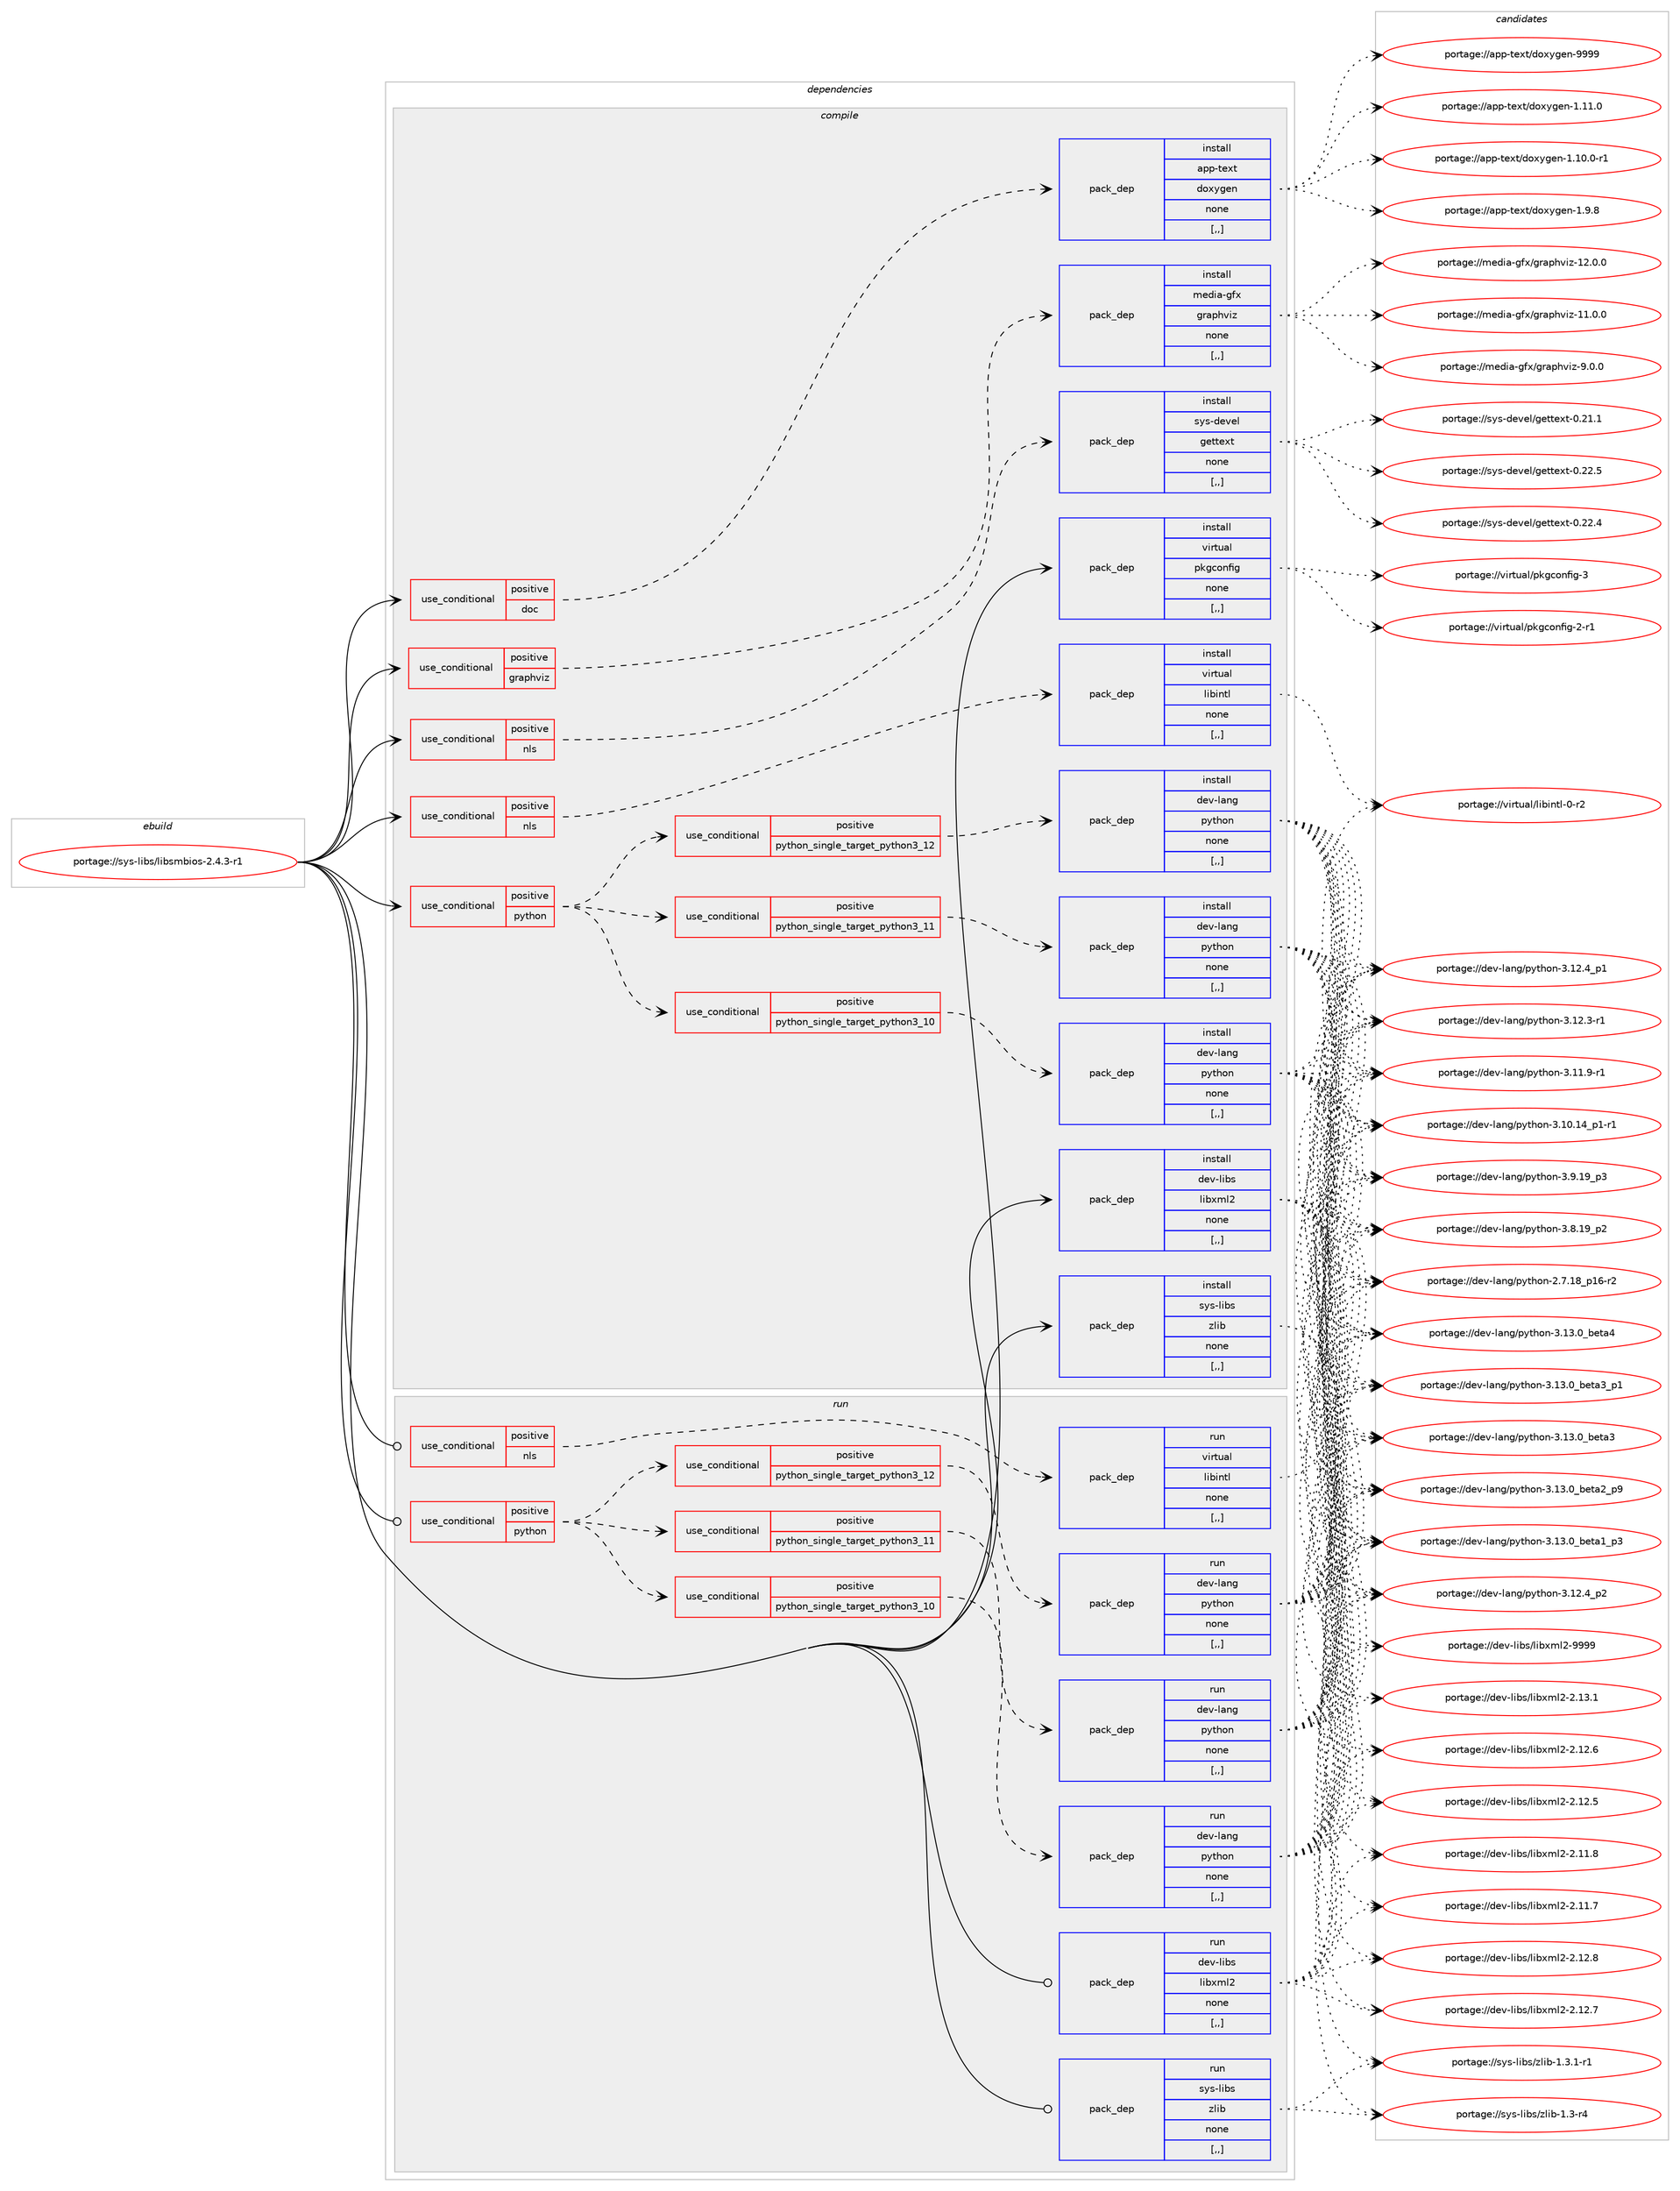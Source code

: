 digraph prolog {

# *************
# Graph options
# *************

newrank=true;
concentrate=true;
compound=true;
graph [rankdir=LR,fontname=Helvetica,fontsize=10,ranksep=1.5];#, ranksep=2.5, nodesep=0.2];
edge  [arrowhead=vee];
node  [fontname=Helvetica,fontsize=10];

# **********
# The ebuild
# **********

subgraph cluster_leftcol {
color=gray;
label=<<i>ebuild</i>>;
id [label="portage://sys-libs/libsmbios-2.4.3-r1", color=red, width=4, href="../sys-libs/libsmbios-2.4.3-r1.svg"];
}

# ****************
# The dependencies
# ****************

subgraph cluster_midcol {
color=gray;
label=<<i>dependencies</i>>;
subgraph cluster_compile {
fillcolor="#eeeeee";
style=filled;
label=<<i>compile</i>>;
subgraph cond117830 {
dependency441714 [label=<<TABLE BORDER="0" CELLBORDER="1" CELLSPACING="0" CELLPADDING="4"><TR><TD ROWSPAN="3" CELLPADDING="10">use_conditional</TD></TR><TR><TD>positive</TD></TR><TR><TD>doc</TD></TR></TABLE>>, shape=none, color=red];
subgraph pack320886 {
dependency441715 [label=<<TABLE BORDER="0" CELLBORDER="1" CELLSPACING="0" CELLPADDING="4" WIDTH="220"><TR><TD ROWSPAN="6" CELLPADDING="30">pack_dep</TD></TR><TR><TD WIDTH="110">install</TD></TR><TR><TD>app-text</TD></TR><TR><TD>doxygen</TD></TR><TR><TD>none</TD></TR><TR><TD>[,,]</TD></TR></TABLE>>, shape=none, color=blue];
}
dependency441714:e -> dependency441715:w [weight=20,style="dashed",arrowhead="vee"];
}
id:e -> dependency441714:w [weight=20,style="solid",arrowhead="vee"];
subgraph cond117831 {
dependency441716 [label=<<TABLE BORDER="0" CELLBORDER="1" CELLSPACING="0" CELLPADDING="4"><TR><TD ROWSPAN="3" CELLPADDING="10">use_conditional</TD></TR><TR><TD>positive</TD></TR><TR><TD>graphviz</TD></TR></TABLE>>, shape=none, color=red];
subgraph pack320887 {
dependency441717 [label=<<TABLE BORDER="0" CELLBORDER="1" CELLSPACING="0" CELLPADDING="4" WIDTH="220"><TR><TD ROWSPAN="6" CELLPADDING="30">pack_dep</TD></TR><TR><TD WIDTH="110">install</TD></TR><TR><TD>media-gfx</TD></TR><TR><TD>graphviz</TD></TR><TR><TD>none</TD></TR><TR><TD>[,,]</TD></TR></TABLE>>, shape=none, color=blue];
}
dependency441716:e -> dependency441717:w [weight=20,style="dashed",arrowhead="vee"];
}
id:e -> dependency441716:w [weight=20,style="solid",arrowhead="vee"];
subgraph cond117832 {
dependency441718 [label=<<TABLE BORDER="0" CELLBORDER="1" CELLSPACING="0" CELLPADDING="4"><TR><TD ROWSPAN="3" CELLPADDING="10">use_conditional</TD></TR><TR><TD>positive</TD></TR><TR><TD>nls</TD></TR></TABLE>>, shape=none, color=red];
subgraph pack320888 {
dependency441719 [label=<<TABLE BORDER="0" CELLBORDER="1" CELLSPACING="0" CELLPADDING="4" WIDTH="220"><TR><TD ROWSPAN="6" CELLPADDING="30">pack_dep</TD></TR><TR><TD WIDTH="110">install</TD></TR><TR><TD>sys-devel</TD></TR><TR><TD>gettext</TD></TR><TR><TD>none</TD></TR><TR><TD>[,,]</TD></TR></TABLE>>, shape=none, color=blue];
}
dependency441718:e -> dependency441719:w [weight=20,style="dashed",arrowhead="vee"];
}
id:e -> dependency441718:w [weight=20,style="solid",arrowhead="vee"];
subgraph cond117833 {
dependency441720 [label=<<TABLE BORDER="0" CELLBORDER="1" CELLSPACING="0" CELLPADDING="4"><TR><TD ROWSPAN="3" CELLPADDING="10">use_conditional</TD></TR><TR><TD>positive</TD></TR><TR><TD>nls</TD></TR></TABLE>>, shape=none, color=red];
subgraph pack320889 {
dependency441721 [label=<<TABLE BORDER="0" CELLBORDER="1" CELLSPACING="0" CELLPADDING="4" WIDTH="220"><TR><TD ROWSPAN="6" CELLPADDING="30">pack_dep</TD></TR><TR><TD WIDTH="110">install</TD></TR><TR><TD>virtual</TD></TR><TR><TD>libintl</TD></TR><TR><TD>none</TD></TR><TR><TD>[,,]</TD></TR></TABLE>>, shape=none, color=blue];
}
dependency441720:e -> dependency441721:w [weight=20,style="dashed",arrowhead="vee"];
}
id:e -> dependency441720:w [weight=20,style="solid",arrowhead="vee"];
subgraph cond117834 {
dependency441722 [label=<<TABLE BORDER="0" CELLBORDER="1" CELLSPACING="0" CELLPADDING="4"><TR><TD ROWSPAN="3" CELLPADDING="10">use_conditional</TD></TR><TR><TD>positive</TD></TR><TR><TD>python</TD></TR></TABLE>>, shape=none, color=red];
subgraph cond117835 {
dependency441723 [label=<<TABLE BORDER="0" CELLBORDER="1" CELLSPACING="0" CELLPADDING="4"><TR><TD ROWSPAN="3" CELLPADDING="10">use_conditional</TD></TR><TR><TD>positive</TD></TR><TR><TD>python_single_target_python3_10</TD></TR></TABLE>>, shape=none, color=red];
subgraph pack320890 {
dependency441724 [label=<<TABLE BORDER="0" CELLBORDER="1" CELLSPACING="0" CELLPADDING="4" WIDTH="220"><TR><TD ROWSPAN="6" CELLPADDING="30">pack_dep</TD></TR><TR><TD WIDTH="110">install</TD></TR><TR><TD>dev-lang</TD></TR><TR><TD>python</TD></TR><TR><TD>none</TD></TR><TR><TD>[,,]</TD></TR></TABLE>>, shape=none, color=blue];
}
dependency441723:e -> dependency441724:w [weight=20,style="dashed",arrowhead="vee"];
}
dependency441722:e -> dependency441723:w [weight=20,style="dashed",arrowhead="vee"];
subgraph cond117836 {
dependency441725 [label=<<TABLE BORDER="0" CELLBORDER="1" CELLSPACING="0" CELLPADDING="4"><TR><TD ROWSPAN="3" CELLPADDING="10">use_conditional</TD></TR><TR><TD>positive</TD></TR><TR><TD>python_single_target_python3_11</TD></TR></TABLE>>, shape=none, color=red];
subgraph pack320891 {
dependency441726 [label=<<TABLE BORDER="0" CELLBORDER="1" CELLSPACING="0" CELLPADDING="4" WIDTH="220"><TR><TD ROWSPAN="6" CELLPADDING="30">pack_dep</TD></TR><TR><TD WIDTH="110">install</TD></TR><TR><TD>dev-lang</TD></TR><TR><TD>python</TD></TR><TR><TD>none</TD></TR><TR><TD>[,,]</TD></TR></TABLE>>, shape=none, color=blue];
}
dependency441725:e -> dependency441726:w [weight=20,style="dashed",arrowhead="vee"];
}
dependency441722:e -> dependency441725:w [weight=20,style="dashed",arrowhead="vee"];
subgraph cond117837 {
dependency441727 [label=<<TABLE BORDER="0" CELLBORDER="1" CELLSPACING="0" CELLPADDING="4"><TR><TD ROWSPAN="3" CELLPADDING="10">use_conditional</TD></TR><TR><TD>positive</TD></TR><TR><TD>python_single_target_python3_12</TD></TR></TABLE>>, shape=none, color=red];
subgraph pack320892 {
dependency441728 [label=<<TABLE BORDER="0" CELLBORDER="1" CELLSPACING="0" CELLPADDING="4" WIDTH="220"><TR><TD ROWSPAN="6" CELLPADDING="30">pack_dep</TD></TR><TR><TD WIDTH="110">install</TD></TR><TR><TD>dev-lang</TD></TR><TR><TD>python</TD></TR><TR><TD>none</TD></TR><TR><TD>[,,]</TD></TR></TABLE>>, shape=none, color=blue];
}
dependency441727:e -> dependency441728:w [weight=20,style="dashed",arrowhead="vee"];
}
dependency441722:e -> dependency441727:w [weight=20,style="dashed",arrowhead="vee"];
}
id:e -> dependency441722:w [weight=20,style="solid",arrowhead="vee"];
subgraph pack320893 {
dependency441729 [label=<<TABLE BORDER="0" CELLBORDER="1" CELLSPACING="0" CELLPADDING="4" WIDTH="220"><TR><TD ROWSPAN="6" CELLPADDING="30">pack_dep</TD></TR><TR><TD WIDTH="110">install</TD></TR><TR><TD>dev-libs</TD></TR><TR><TD>libxml2</TD></TR><TR><TD>none</TD></TR><TR><TD>[,,]</TD></TR></TABLE>>, shape=none, color=blue];
}
id:e -> dependency441729:w [weight=20,style="solid",arrowhead="vee"];
subgraph pack320894 {
dependency441730 [label=<<TABLE BORDER="0" CELLBORDER="1" CELLSPACING="0" CELLPADDING="4" WIDTH="220"><TR><TD ROWSPAN="6" CELLPADDING="30">pack_dep</TD></TR><TR><TD WIDTH="110">install</TD></TR><TR><TD>sys-libs</TD></TR><TR><TD>zlib</TD></TR><TR><TD>none</TD></TR><TR><TD>[,,]</TD></TR></TABLE>>, shape=none, color=blue];
}
id:e -> dependency441730:w [weight=20,style="solid",arrowhead="vee"];
subgraph pack320895 {
dependency441731 [label=<<TABLE BORDER="0" CELLBORDER="1" CELLSPACING="0" CELLPADDING="4" WIDTH="220"><TR><TD ROWSPAN="6" CELLPADDING="30">pack_dep</TD></TR><TR><TD WIDTH="110">install</TD></TR><TR><TD>virtual</TD></TR><TR><TD>pkgconfig</TD></TR><TR><TD>none</TD></TR><TR><TD>[,,]</TD></TR></TABLE>>, shape=none, color=blue];
}
id:e -> dependency441731:w [weight=20,style="solid",arrowhead="vee"];
}
subgraph cluster_compileandrun {
fillcolor="#eeeeee";
style=filled;
label=<<i>compile and run</i>>;
}
subgraph cluster_run {
fillcolor="#eeeeee";
style=filled;
label=<<i>run</i>>;
subgraph cond117838 {
dependency441732 [label=<<TABLE BORDER="0" CELLBORDER="1" CELLSPACING="0" CELLPADDING="4"><TR><TD ROWSPAN="3" CELLPADDING="10">use_conditional</TD></TR><TR><TD>positive</TD></TR><TR><TD>nls</TD></TR></TABLE>>, shape=none, color=red];
subgraph pack320896 {
dependency441733 [label=<<TABLE BORDER="0" CELLBORDER="1" CELLSPACING="0" CELLPADDING="4" WIDTH="220"><TR><TD ROWSPAN="6" CELLPADDING="30">pack_dep</TD></TR><TR><TD WIDTH="110">run</TD></TR><TR><TD>virtual</TD></TR><TR><TD>libintl</TD></TR><TR><TD>none</TD></TR><TR><TD>[,,]</TD></TR></TABLE>>, shape=none, color=blue];
}
dependency441732:e -> dependency441733:w [weight=20,style="dashed",arrowhead="vee"];
}
id:e -> dependency441732:w [weight=20,style="solid",arrowhead="odot"];
subgraph cond117839 {
dependency441734 [label=<<TABLE BORDER="0" CELLBORDER="1" CELLSPACING="0" CELLPADDING="4"><TR><TD ROWSPAN="3" CELLPADDING="10">use_conditional</TD></TR><TR><TD>positive</TD></TR><TR><TD>python</TD></TR></TABLE>>, shape=none, color=red];
subgraph cond117840 {
dependency441735 [label=<<TABLE BORDER="0" CELLBORDER="1" CELLSPACING="0" CELLPADDING="4"><TR><TD ROWSPAN="3" CELLPADDING="10">use_conditional</TD></TR><TR><TD>positive</TD></TR><TR><TD>python_single_target_python3_10</TD></TR></TABLE>>, shape=none, color=red];
subgraph pack320897 {
dependency441736 [label=<<TABLE BORDER="0" CELLBORDER="1" CELLSPACING="0" CELLPADDING="4" WIDTH="220"><TR><TD ROWSPAN="6" CELLPADDING="30">pack_dep</TD></TR><TR><TD WIDTH="110">run</TD></TR><TR><TD>dev-lang</TD></TR><TR><TD>python</TD></TR><TR><TD>none</TD></TR><TR><TD>[,,]</TD></TR></TABLE>>, shape=none, color=blue];
}
dependency441735:e -> dependency441736:w [weight=20,style="dashed",arrowhead="vee"];
}
dependency441734:e -> dependency441735:w [weight=20,style="dashed",arrowhead="vee"];
subgraph cond117841 {
dependency441737 [label=<<TABLE BORDER="0" CELLBORDER="1" CELLSPACING="0" CELLPADDING="4"><TR><TD ROWSPAN="3" CELLPADDING="10">use_conditional</TD></TR><TR><TD>positive</TD></TR><TR><TD>python_single_target_python3_11</TD></TR></TABLE>>, shape=none, color=red];
subgraph pack320898 {
dependency441738 [label=<<TABLE BORDER="0" CELLBORDER="1" CELLSPACING="0" CELLPADDING="4" WIDTH="220"><TR><TD ROWSPAN="6" CELLPADDING="30">pack_dep</TD></TR><TR><TD WIDTH="110">run</TD></TR><TR><TD>dev-lang</TD></TR><TR><TD>python</TD></TR><TR><TD>none</TD></TR><TR><TD>[,,]</TD></TR></TABLE>>, shape=none, color=blue];
}
dependency441737:e -> dependency441738:w [weight=20,style="dashed",arrowhead="vee"];
}
dependency441734:e -> dependency441737:w [weight=20,style="dashed",arrowhead="vee"];
subgraph cond117842 {
dependency441739 [label=<<TABLE BORDER="0" CELLBORDER="1" CELLSPACING="0" CELLPADDING="4"><TR><TD ROWSPAN="3" CELLPADDING="10">use_conditional</TD></TR><TR><TD>positive</TD></TR><TR><TD>python_single_target_python3_12</TD></TR></TABLE>>, shape=none, color=red];
subgraph pack320899 {
dependency441740 [label=<<TABLE BORDER="0" CELLBORDER="1" CELLSPACING="0" CELLPADDING="4" WIDTH="220"><TR><TD ROWSPAN="6" CELLPADDING="30">pack_dep</TD></TR><TR><TD WIDTH="110">run</TD></TR><TR><TD>dev-lang</TD></TR><TR><TD>python</TD></TR><TR><TD>none</TD></TR><TR><TD>[,,]</TD></TR></TABLE>>, shape=none, color=blue];
}
dependency441739:e -> dependency441740:w [weight=20,style="dashed",arrowhead="vee"];
}
dependency441734:e -> dependency441739:w [weight=20,style="dashed",arrowhead="vee"];
}
id:e -> dependency441734:w [weight=20,style="solid",arrowhead="odot"];
subgraph pack320900 {
dependency441741 [label=<<TABLE BORDER="0" CELLBORDER="1" CELLSPACING="0" CELLPADDING="4" WIDTH="220"><TR><TD ROWSPAN="6" CELLPADDING="30">pack_dep</TD></TR><TR><TD WIDTH="110">run</TD></TR><TR><TD>dev-libs</TD></TR><TR><TD>libxml2</TD></TR><TR><TD>none</TD></TR><TR><TD>[,,]</TD></TR></TABLE>>, shape=none, color=blue];
}
id:e -> dependency441741:w [weight=20,style="solid",arrowhead="odot"];
subgraph pack320901 {
dependency441742 [label=<<TABLE BORDER="0" CELLBORDER="1" CELLSPACING="0" CELLPADDING="4" WIDTH="220"><TR><TD ROWSPAN="6" CELLPADDING="30">pack_dep</TD></TR><TR><TD WIDTH="110">run</TD></TR><TR><TD>sys-libs</TD></TR><TR><TD>zlib</TD></TR><TR><TD>none</TD></TR><TR><TD>[,,]</TD></TR></TABLE>>, shape=none, color=blue];
}
id:e -> dependency441742:w [weight=20,style="solid",arrowhead="odot"];
}
}

# **************
# The candidates
# **************

subgraph cluster_choices {
rank=same;
color=gray;
label=<<i>candidates</i>>;

subgraph choice320886 {
color=black;
nodesep=1;
choice9711211245116101120116471001111201211031011104557575757 [label="portage://app-text/doxygen-9999", color=red, width=4,href="../app-text/doxygen-9999.svg"];
choice97112112451161011201164710011112012110310111045494649494648 [label="portage://app-text/doxygen-1.11.0", color=red, width=4,href="../app-text/doxygen-1.11.0.svg"];
choice971121124511610112011647100111120121103101110454946494846484511449 [label="portage://app-text/doxygen-1.10.0-r1", color=red, width=4,href="../app-text/doxygen-1.10.0-r1.svg"];
choice971121124511610112011647100111120121103101110454946574656 [label="portage://app-text/doxygen-1.9.8", color=red, width=4,href="../app-text/doxygen-1.9.8.svg"];
dependency441715:e -> choice9711211245116101120116471001111201211031011104557575757:w [style=dotted,weight="100"];
dependency441715:e -> choice97112112451161011201164710011112012110310111045494649494648:w [style=dotted,weight="100"];
dependency441715:e -> choice971121124511610112011647100111120121103101110454946494846484511449:w [style=dotted,weight="100"];
dependency441715:e -> choice971121124511610112011647100111120121103101110454946574656:w [style=dotted,weight="100"];
}
subgraph choice320887 {
color=black;
nodesep=1;
choice1091011001059745103102120471031149711210411810512245495046484648 [label="portage://media-gfx/graphviz-12.0.0", color=red, width=4,href="../media-gfx/graphviz-12.0.0.svg"];
choice1091011001059745103102120471031149711210411810512245494946484648 [label="portage://media-gfx/graphviz-11.0.0", color=red, width=4,href="../media-gfx/graphviz-11.0.0.svg"];
choice10910110010597451031021204710311497112104118105122455746484648 [label="portage://media-gfx/graphviz-9.0.0", color=red, width=4,href="../media-gfx/graphviz-9.0.0.svg"];
dependency441717:e -> choice1091011001059745103102120471031149711210411810512245495046484648:w [style=dotted,weight="100"];
dependency441717:e -> choice1091011001059745103102120471031149711210411810512245494946484648:w [style=dotted,weight="100"];
dependency441717:e -> choice10910110010597451031021204710311497112104118105122455746484648:w [style=dotted,weight="100"];
}
subgraph choice320888 {
color=black;
nodesep=1;
choice115121115451001011181011084710310111611610112011645484650504653 [label="portage://sys-devel/gettext-0.22.5", color=red, width=4,href="../sys-devel/gettext-0.22.5.svg"];
choice115121115451001011181011084710310111611610112011645484650504652 [label="portage://sys-devel/gettext-0.22.4", color=red, width=4,href="../sys-devel/gettext-0.22.4.svg"];
choice115121115451001011181011084710310111611610112011645484650494649 [label="portage://sys-devel/gettext-0.21.1", color=red, width=4,href="../sys-devel/gettext-0.21.1.svg"];
dependency441719:e -> choice115121115451001011181011084710310111611610112011645484650504653:w [style=dotted,weight="100"];
dependency441719:e -> choice115121115451001011181011084710310111611610112011645484650504652:w [style=dotted,weight="100"];
dependency441719:e -> choice115121115451001011181011084710310111611610112011645484650494649:w [style=dotted,weight="100"];
}
subgraph choice320889 {
color=black;
nodesep=1;
choice11810511411611797108471081059810511011610845484511450 [label="portage://virtual/libintl-0-r2", color=red, width=4,href="../virtual/libintl-0-r2.svg"];
dependency441721:e -> choice11810511411611797108471081059810511011610845484511450:w [style=dotted,weight="100"];
}
subgraph choice320890 {
color=black;
nodesep=1;
choice1001011184510897110103471121211161041111104551464951464895981011169752 [label="portage://dev-lang/python-3.13.0_beta4", color=red, width=4,href="../dev-lang/python-3.13.0_beta4.svg"];
choice10010111845108971101034711212111610411111045514649514648959810111697519511249 [label="portage://dev-lang/python-3.13.0_beta3_p1", color=red, width=4,href="../dev-lang/python-3.13.0_beta3_p1.svg"];
choice1001011184510897110103471121211161041111104551464951464895981011169751 [label="portage://dev-lang/python-3.13.0_beta3", color=red, width=4,href="../dev-lang/python-3.13.0_beta3.svg"];
choice10010111845108971101034711212111610411111045514649514648959810111697509511257 [label="portage://dev-lang/python-3.13.0_beta2_p9", color=red, width=4,href="../dev-lang/python-3.13.0_beta2_p9.svg"];
choice10010111845108971101034711212111610411111045514649514648959810111697499511251 [label="portage://dev-lang/python-3.13.0_beta1_p3", color=red, width=4,href="../dev-lang/python-3.13.0_beta1_p3.svg"];
choice100101118451089711010347112121116104111110455146495046529511250 [label="portage://dev-lang/python-3.12.4_p2", color=red, width=4,href="../dev-lang/python-3.12.4_p2.svg"];
choice100101118451089711010347112121116104111110455146495046529511249 [label="portage://dev-lang/python-3.12.4_p1", color=red, width=4,href="../dev-lang/python-3.12.4_p1.svg"];
choice100101118451089711010347112121116104111110455146495046514511449 [label="portage://dev-lang/python-3.12.3-r1", color=red, width=4,href="../dev-lang/python-3.12.3-r1.svg"];
choice100101118451089711010347112121116104111110455146494946574511449 [label="portage://dev-lang/python-3.11.9-r1", color=red, width=4,href="../dev-lang/python-3.11.9-r1.svg"];
choice100101118451089711010347112121116104111110455146494846495295112494511449 [label="portage://dev-lang/python-3.10.14_p1-r1", color=red, width=4,href="../dev-lang/python-3.10.14_p1-r1.svg"];
choice100101118451089711010347112121116104111110455146574649579511251 [label="portage://dev-lang/python-3.9.19_p3", color=red, width=4,href="../dev-lang/python-3.9.19_p3.svg"];
choice100101118451089711010347112121116104111110455146564649579511250 [label="portage://dev-lang/python-3.8.19_p2", color=red, width=4,href="../dev-lang/python-3.8.19_p2.svg"];
choice100101118451089711010347112121116104111110455046554649569511249544511450 [label="portage://dev-lang/python-2.7.18_p16-r2", color=red, width=4,href="../dev-lang/python-2.7.18_p16-r2.svg"];
dependency441724:e -> choice1001011184510897110103471121211161041111104551464951464895981011169752:w [style=dotted,weight="100"];
dependency441724:e -> choice10010111845108971101034711212111610411111045514649514648959810111697519511249:w [style=dotted,weight="100"];
dependency441724:e -> choice1001011184510897110103471121211161041111104551464951464895981011169751:w [style=dotted,weight="100"];
dependency441724:e -> choice10010111845108971101034711212111610411111045514649514648959810111697509511257:w [style=dotted,weight="100"];
dependency441724:e -> choice10010111845108971101034711212111610411111045514649514648959810111697499511251:w [style=dotted,weight="100"];
dependency441724:e -> choice100101118451089711010347112121116104111110455146495046529511250:w [style=dotted,weight="100"];
dependency441724:e -> choice100101118451089711010347112121116104111110455146495046529511249:w [style=dotted,weight="100"];
dependency441724:e -> choice100101118451089711010347112121116104111110455146495046514511449:w [style=dotted,weight="100"];
dependency441724:e -> choice100101118451089711010347112121116104111110455146494946574511449:w [style=dotted,weight="100"];
dependency441724:e -> choice100101118451089711010347112121116104111110455146494846495295112494511449:w [style=dotted,weight="100"];
dependency441724:e -> choice100101118451089711010347112121116104111110455146574649579511251:w [style=dotted,weight="100"];
dependency441724:e -> choice100101118451089711010347112121116104111110455146564649579511250:w [style=dotted,weight="100"];
dependency441724:e -> choice100101118451089711010347112121116104111110455046554649569511249544511450:w [style=dotted,weight="100"];
}
subgraph choice320891 {
color=black;
nodesep=1;
choice1001011184510897110103471121211161041111104551464951464895981011169752 [label="portage://dev-lang/python-3.13.0_beta4", color=red, width=4,href="../dev-lang/python-3.13.0_beta4.svg"];
choice10010111845108971101034711212111610411111045514649514648959810111697519511249 [label="portage://dev-lang/python-3.13.0_beta3_p1", color=red, width=4,href="../dev-lang/python-3.13.0_beta3_p1.svg"];
choice1001011184510897110103471121211161041111104551464951464895981011169751 [label="portage://dev-lang/python-3.13.0_beta3", color=red, width=4,href="../dev-lang/python-3.13.0_beta3.svg"];
choice10010111845108971101034711212111610411111045514649514648959810111697509511257 [label="portage://dev-lang/python-3.13.0_beta2_p9", color=red, width=4,href="../dev-lang/python-3.13.0_beta2_p9.svg"];
choice10010111845108971101034711212111610411111045514649514648959810111697499511251 [label="portage://dev-lang/python-3.13.0_beta1_p3", color=red, width=4,href="../dev-lang/python-3.13.0_beta1_p3.svg"];
choice100101118451089711010347112121116104111110455146495046529511250 [label="portage://dev-lang/python-3.12.4_p2", color=red, width=4,href="../dev-lang/python-3.12.4_p2.svg"];
choice100101118451089711010347112121116104111110455146495046529511249 [label="portage://dev-lang/python-3.12.4_p1", color=red, width=4,href="../dev-lang/python-3.12.4_p1.svg"];
choice100101118451089711010347112121116104111110455146495046514511449 [label="portage://dev-lang/python-3.12.3-r1", color=red, width=4,href="../dev-lang/python-3.12.3-r1.svg"];
choice100101118451089711010347112121116104111110455146494946574511449 [label="portage://dev-lang/python-3.11.9-r1", color=red, width=4,href="../dev-lang/python-3.11.9-r1.svg"];
choice100101118451089711010347112121116104111110455146494846495295112494511449 [label="portage://dev-lang/python-3.10.14_p1-r1", color=red, width=4,href="../dev-lang/python-3.10.14_p1-r1.svg"];
choice100101118451089711010347112121116104111110455146574649579511251 [label="portage://dev-lang/python-3.9.19_p3", color=red, width=4,href="../dev-lang/python-3.9.19_p3.svg"];
choice100101118451089711010347112121116104111110455146564649579511250 [label="portage://dev-lang/python-3.8.19_p2", color=red, width=4,href="../dev-lang/python-3.8.19_p2.svg"];
choice100101118451089711010347112121116104111110455046554649569511249544511450 [label="portage://dev-lang/python-2.7.18_p16-r2", color=red, width=4,href="../dev-lang/python-2.7.18_p16-r2.svg"];
dependency441726:e -> choice1001011184510897110103471121211161041111104551464951464895981011169752:w [style=dotted,weight="100"];
dependency441726:e -> choice10010111845108971101034711212111610411111045514649514648959810111697519511249:w [style=dotted,weight="100"];
dependency441726:e -> choice1001011184510897110103471121211161041111104551464951464895981011169751:w [style=dotted,weight="100"];
dependency441726:e -> choice10010111845108971101034711212111610411111045514649514648959810111697509511257:w [style=dotted,weight="100"];
dependency441726:e -> choice10010111845108971101034711212111610411111045514649514648959810111697499511251:w [style=dotted,weight="100"];
dependency441726:e -> choice100101118451089711010347112121116104111110455146495046529511250:w [style=dotted,weight="100"];
dependency441726:e -> choice100101118451089711010347112121116104111110455146495046529511249:w [style=dotted,weight="100"];
dependency441726:e -> choice100101118451089711010347112121116104111110455146495046514511449:w [style=dotted,weight="100"];
dependency441726:e -> choice100101118451089711010347112121116104111110455146494946574511449:w [style=dotted,weight="100"];
dependency441726:e -> choice100101118451089711010347112121116104111110455146494846495295112494511449:w [style=dotted,weight="100"];
dependency441726:e -> choice100101118451089711010347112121116104111110455146574649579511251:w [style=dotted,weight="100"];
dependency441726:e -> choice100101118451089711010347112121116104111110455146564649579511250:w [style=dotted,weight="100"];
dependency441726:e -> choice100101118451089711010347112121116104111110455046554649569511249544511450:w [style=dotted,weight="100"];
}
subgraph choice320892 {
color=black;
nodesep=1;
choice1001011184510897110103471121211161041111104551464951464895981011169752 [label="portage://dev-lang/python-3.13.0_beta4", color=red, width=4,href="../dev-lang/python-3.13.0_beta4.svg"];
choice10010111845108971101034711212111610411111045514649514648959810111697519511249 [label="portage://dev-lang/python-3.13.0_beta3_p1", color=red, width=4,href="../dev-lang/python-3.13.0_beta3_p1.svg"];
choice1001011184510897110103471121211161041111104551464951464895981011169751 [label="portage://dev-lang/python-3.13.0_beta3", color=red, width=4,href="../dev-lang/python-3.13.0_beta3.svg"];
choice10010111845108971101034711212111610411111045514649514648959810111697509511257 [label="portage://dev-lang/python-3.13.0_beta2_p9", color=red, width=4,href="../dev-lang/python-3.13.0_beta2_p9.svg"];
choice10010111845108971101034711212111610411111045514649514648959810111697499511251 [label="portage://dev-lang/python-3.13.0_beta1_p3", color=red, width=4,href="../dev-lang/python-3.13.0_beta1_p3.svg"];
choice100101118451089711010347112121116104111110455146495046529511250 [label="portage://dev-lang/python-3.12.4_p2", color=red, width=4,href="../dev-lang/python-3.12.4_p2.svg"];
choice100101118451089711010347112121116104111110455146495046529511249 [label="portage://dev-lang/python-3.12.4_p1", color=red, width=4,href="../dev-lang/python-3.12.4_p1.svg"];
choice100101118451089711010347112121116104111110455146495046514511449 [label="portage://dev-lang/python-3.12.3-r1", color=red, width=4,href="../dev-lang/python-3.12.3-r1.svg"];
choice100101118451089711010347112121116104111110455146494946574511449 [label="portage://dev-lang/python-3.11.9-r1", color=red, width=4,href="../dev-lang/python-3.11.9-r1.svg"];
choice100101118451089711010347112121116104111110455146494846495295112494511449 [label="portage://dev-lang/python-3.10.14_p1-r1", color=red, width=4,href="../dev-lang/python-3.10.14_p1-r1.svg"];
choice100101118451089711010347112121116104111110455146574649579511251 [label="portage://dev-lang/python-3.9.19_p3", color=red, width=4,href="../dev-lang/python-3.9.19_p3.svg"];
choice100101118451089711010347112121116104111110455146564649579511250 [label="portage://dev-lang/python-3.8.19_p2", color=red, width=4,href="../dev-lang/python-3.8.19_p2.svg"];
choice100101118451089711010347112121116104111110455046554649569511249544511450 [label="portage://dev-lang/python-2.7.18_p16-r2", color=red, width=4,href="../dev-lang/python-2.7.18_p16-r2.svg"];
dependency441728:e -> choice1001011184510897110103471121211161041111104551464951464895981011169752:w [style=dotted,weight="100"];
dependency441728:e -> choice10010111845108971101034711212111610411111045514649514648959810111697519511249:w [style=dotted,weight="100"];
dependency441728:e -> choice1001011184510897110103471121211161041111104551464951464895981011169751:w [style=dotted,weight="100"];
dependency441728:e -> choice10010111845108971101034711212111610411111045514649514648959810111697509511257:w [style=dotted,weight="100"];
dependency441728:e -> choice10010111845108971101034711212111610411111045514649514648959810111697499511251:w [style=dotted,weight="100"];
dependency441728:e -> choice100101118451089711010347112121116104111110455146495046529511250:w [style=dotted,weight="100"];
dependency441728:e -> choice100101118451089711010347112121116104111110455146495046529511249:w [style=dotted,weight="100"];
dependency441728:e -> choice100101118451089711010347112121116104111110455146495046514511449:w [style=dotted,weight="100"];
dependency441728:e -> choice100101118451089711010347112121116104111110455146494946574511449:w [style=dotted,weight="100"];
dependency441728:e -> choice100101118451089711010347112121116104111110455146494846495295112494511449:w [style=dotted,weight="100"];
dependency441728:e -> choice100101118451089711010347112121116104111110455146574649579511251:w [style=dotted,weight="100"];
dependency441728:e -> choice100101118451089711010347112121116104111110455146564649579511250:w [style=dotted,weight="100"];
dependency441728:e -> choice100101118451089711010347112121116104111110455046554649569511249544511450:w [style=dotted,weight="100"];
}
subgraph choice320893 {
color=black;
nodesep=1;
choice10010111845108105981154710810598120109108504557575757 [label="portage://dev-libs/libxml2-9999", color=red, width=4,href="../dev-libs/libxml2-9999.svg"];
choice100101118451081059811547108105981201091085045504649514649 [label="portage://dev-libs/libxml2-2.13.1", color=red, width=4,href="../dev-libs/libxml2-2.13.1.svg"];
choice100101118451081059811547108105981201091085045504649504656 [label="portage://dev-libs/libxml2-2.12.8", color=red, width=4,href="../dev-libs/libxml2-2.12.8.svg"];
choice100101118451081059811547108105981201091085045504649504655 [label="portage://dev-libs/libxml2-2.12.7", color=red, width=4,href="../dev-libs/libxml2-2.12.7.svg"];
choice100101118451081059811547108105981201091085045504649504654 [label="portage://dev-libs/libxml2-2.12.6", color=red, width=4,href="../dev-libs/libxml2-2.12.6.svg"];
choice100101118451081059811547108105981201091085045504649504653 [label="portage://dev-libs/libxml2-2.12.5", color=red, width=4,href="../dev-libs/libxml2-2.12.5.svg"];
choice100101118451081059811547108105981201091085045504649494656 [label="portage://dev-libs/libxml2-2.11.8", color=red, width=4,href="../dev-libs/libxml2-2.11.8.svg"];
choice100101118451081059811547108105981201091085045504649494655 [label="portage://dev-libs/libxml2-2.11.7", color=red, width=4,href="../dev-libs/libxml2-2.11.7.svg"];
dependency441729:e -> choice10010111845108105981154710810598120109108504557575757:w [style=dotted,weight="100"];
dependency441729:e -> choice100101118451081059811547108105981201091085045504649514649:w [style=dotted,weight="100"];
dependency441729:e -> choice100101118451081059811547108105981201091085045504649504656:w [style=dotted,weight="100"];
dependency441729:e -> choice100101118451081059811547108105981201091085045504649504655:w [style=dotted,weight="100"];
dependency441729:e -> choice100101118451081059811547108105981201091085045504649504654:w [style=dotted,weight="100"];
dependency441729:e -> choice100101118451081059811547108105981201091085045504649504653:w [style=dotted,weight="100"];
dependency441729:e -> choice100101118451081059811547108105981201091085045504649494656:w [style=dotted,weight="100"];
dependency441729:e -> choice100101118451081059811547108105981201091085045504649494655:w [style=dotted,weight="100"];
}
subgraph choice320894 {
color=black;
nodesep=1;
choice115121115451081059811547122108105984549465146494511449 [label="portage://sys-libs/zlib-1.3.1-r1", color=red, width=4,href="../sys-libs/zlib-1.3.1-r1.svg"];
choice11512111545108105981154712210810598454946514511452 [label="portage://sys-libs/zlib-1.3-r4", color=red, width=4,href="../sys-libs/zlib-1.3-r4.svg"];
dependency441730:e -> choice115121115451081059811547122108105984549465146494511449:w [style=dotted,weight="100"];
dependency441730:e -> choice11512111545108105981154712210810598454946514511452:w [style=dotted,weight="100"];
}
subgraph choice320895 {
color=black;
nodesep=1;
choice1181051141161179710847112107103991111101021051034551 [label="portage://virtual/pkgconfig-3", color=red, width=4,href="../virtual/pkgconfig-3.svg"];
choice11810511411611797108471121071039911111010210510345504511449 [label="portage://virtual/pkgconfig-2-r1", color=red, width=4,href="../virtual/pkgconfig-2-r1.svg"];
dependency441731:e -> choice1181051141161179710847112107103991111101021051034551:w [style=dotted,weight="100"];
dependency441731:e -> choice11810511411611797108471121071039911111010210510345504511449:w [style=dotted,weight="100"];
}
subgraph choice320896 {
color=black;
nodesep=1;
choice11810511411611797108471081059810511011610845484511450 [label="portage://virtual/libintl-0-r2", color=red, width=4,href="../virtual/libintl-0-r2.svg"];
dependency441733:e -> choice11810511411611797108471081059810511011610845484511450:w [style=dotted,weight="100"];
}
subgraph choice320897 {
color=black;
nodesep=1;
choice1001011184510897110103471121211161041111104551464951464895981011169752 [label="portage://dev-lang/python-3.13.0_beta4", color=red, width=4,href="../dev-lang/python-3.13.0_beta4.svg"];
choice10010111845108971101034711212111610411111045514649514648959810111697519511249 [label="portage://dev-lang/python-3.13.0_beta3_p1", color=red, width=4,href="../dev-lang/python-3.13.0_beta3_p1.svg"];
choice1001011184510897110103471121211161041111104551464951464895981011169751 [label="portage://dev-lang/python-3.13.0_beta3", color=red, width=4,href="../dev-lang/python-3.13.0_beta3.svg"];
choice10010111845108971101034711212111610411111045514649514648959810111697509511257 [label="portage://dev-lang/python-3.13.0_beta2_p9", color=red, width=4,href="../dev-lang/python-3.13.0_beta2_p9.svg"];
choice10010111845108971101034711212111610411111045514649514648959810111697499511251 [label="portage://dev-lang/python-3.13.0_beta1_p3", color=red, width=4,href="../dev-lang/python-3.13.0_beta1_p3.svg"];
choice100101118451089711010347112121116104111110455146495046529511250 [label="portage://dev-lang/python-3.12.4_p2", color=red, width=4,href="../dev-lang/python-3.12.4_p2.svg"];
choice100101118451089711010347112121116104111110455146495046529511249 [label="portage://dev-lang/python-3.12.4_p1", color=red, width=4,href="../dev-lang/python-3.12.4_p1.svg"];
choice100101118451089711010347112121116104111110455146495046514511449 [label="portage://dev-lang/python-3.12.3-r1", color=red, width=4,href="../dev-lang/python-3.12.3-r1.svg"];
choice100101118451089711010347112121116104111110455146494946574511449 [label="portage://dev-lang/python-3.11.9-r1", color=red, width=4,href="../dev-lang/python-3.11.9-r1.svg"];
choice100101118451089711010347112121116104111110455146494846495295112494511449 [label="portage://dev-lang/python-3.10.14_p1-r1", color=red, width=4,href="../dev-lang/python-3.10.14_p1-r1.svg"];
choice100101118451089711010347112121116104111110455146574649579511251 [label="portage://dev-lang/python-3.9.19_p3", color=red, width=4,href="../dev-lang/python-3.9.19_p3.svg"];
choice100101118451089711010347112121116104111110455146564649579511250 [label="portage://dev-lang/python-3.8.19_p2", color=red, width=4,href="../dev-lang/python-3.8.19_p2.svg"];
choice100101118451089711010347112121116104111110455046554649569511249544511450 [label="portage://dev-lang/python-2.7.18_p16-r2", color=red, width=4,href="../dev-lang/python-2.7.18_p16-r2.svg"];
dependency441736:e -> choice1001011184510897110103471121211161041111104551464951464895981011169752:w [style=dotted,weight="100"];
dependency441736:e -> choice10010111845108971101034711212111610411111045514649514648959810111697519511249:w [style=dotted,weight="100"];
dependency441736:e -> choice1001011184510897110103471121211161041111104551464951464895981011169751:w [style=dotted,weight="100"];
dependency441736:e -> choice10010111845108971101034711212111610411111045514649514648959810111697509511257:w [style=dotted,weight="100"];
dependency441736:e -> choice10010111845108971101034711212111610411111045514649514648959810111697499511251:w [style=dotted,weight="100"];
dependency441736:e -> choice100101118451089711010347112121116104111110455146495046529511250:w [style=dotted,weight="100"];
dependency441736:e -> choice100101118451089711010347112121116104111110455146495046529511249:w [style=dotted,weight="100"];
dependency441736:e -> choice100101118451089711010347112121116104111110455146495046514511449:w [style=dotted,weight="100"];
dependency441736:e -> choice100101118451089711010347112121116104111110455146494946574511449:w [style=dotted,weight="100"];
dependency441736:e -> choice100101118451089711010347112121116104111110455146494846495295112494511449:w [style=dotted,weight="100"];
dependency441736:e -> choice100101118451089711010347112121116104111110455146574649579511251:w [style=dotted,weight="100"];
dependency441736:e -> choice100101118451089711010347112121116104111110455146564649579511250:w [style=dotted,weight="100"];
dependency441736:e -> choice100101118451089711010347112121116104111110455046554649569511249544511450:w [style=dotted,weight="100"];
}
subgraph choice320898 {
color=black;
nodesep=1;
choice1001011184510897110103471121211161041111104551464951464895981011169752 [label="portage://dev-lang/python-3.13.0_beta4", color=red, width=4,href="../dev-lang/python-3.13.0_beta4.svg"];
choice10010111845108971101034711212111610411111045514649514648959810111697519511249 [label="portage://dev-lang/python-3.13.0_beta3_p1", color=red, width=4,href="../dev-lang/python-3.13.0_beta3_p1.svg"];
choice1001011184510897110103471121211161041111104551464951464895981011169751 [label="portage://dev-lang/python-3.13.0_beta3", color=red, width=4,href="../dev-lang/python-3.13.0_beta3.svg"];
choice10010111845108971101034711212111610411111045514649514648959810111697509511257 [label="portage://dev-lang/python-3.13.0_beta2_p9", color=red, width=4,href="../dev-lang/python-3.13.0_beta2_p9.svg"];
choice10010111845108971101034711212111610411111045514649514648959810111697499511251 [label="portage://dev-lang/python-3.13.0_beta1_p3", color=red, width=4,href="../dev-lang/python-3.13.0_beta1_p3.svg"];
choice100101118451089711010347112121116104111110455146495046529511250 [label="portage://dev-lang/python-3.12.4_p2", color=red, width=4,href="../dev-lang/python-3.12.4_p2.svg"];
choice100101118451089711010347112121116104111110455146495046529511249 [label="portage://dev-lang/python-3.12.4_p1", color=red, width=4,href="../dev-lang/python-3.12.4_p1.svg"];
choice100101118451089711010347112121116104111110455146495046514511449 [label="portage://dev-lang/python-3.12.3-r1", color=red, width=4,href="../dev-lang/python-3.12.3-r1.svg"];
choice100101118451089711010347112121116104111110455146494946574511449 [label="portage://dev-lang/python-3.11.9-r1", color=red, width=4,href="../dev-lang/python-3.11.9-r1.svg"];
choice100101118451089711010347112121116104111110455146494846495295112494511449 [label="portage://dev-lang/python-3.10.14_p1-r1", color=red, width=4,href="../dev-lang/python-3.10.14_p1-r1.svg"];
choice100101118451089711010347112121116104111110455146574649579511251 [label="portage://dev-lang/python-3.9.19_p3", color=red, width=4,href="../dev-lang/python-3.9.19_p3.svg"];
choice100101118451089711010347112121116104111110455146564649579511250 [label="portage://dev-lang/python-3.8.19_p2", color=red, width=4,href="../dev-lang/python-3.8.19_p2.svg"];
choice100101118451089711010347112121116104111110455046554649569511249544511450 [label="portage://dev-lang/python-2.7.18_p16-r2", color=red, width=4,href="../dev-lang/python-2.7.18_p16-r2.svg"];
dependency441738:e -> choice1001011184510897110103471121211161041111104551464951464895981011169752:w [style=dotted,weight="100"];
dependency441738:e -> choice10010111845108971101034711212111610411111045514649514648959810111697519511249:w [style=dotted,weight="100"];
dependency441738:e -> choice1001011184510897110103471121211161041111104551464951464895981011169751:w [style=dotted,weight="100"];
dependency441738:e -> choice10010111845108971101034711212111610411111045514649514648959810111697509511257:w [style=dotted,weight="100"];
dependency441738:e -> choice10010111845108971101034711212111610411111045514649514648959810111697499511251:w [style=dotted,weight="100"];
dependency441738:e -> choice100101118451089711010347112121116104111110455146495046529511250:w [style=dotted,weight="100"];
dependency441738:e -> choice100101118451089711010347112121116104111110455146495046529511249:w [style=dotted,weight="100"];
dependency441738:e -> choice100101118451089711010347112121116104111110455146495046514511449:w [style=dotted,weight="100"];
dependency441738:e -> choice100101118451089711010347112121116104111110455146494946574511449:w [style=dotted,weight="100"];
dependency441738:e -> choice100101118451089711010347112121116104111110455146494846495295112494511449:w [style=dotted,weight="100"];
dependency441738:e -> choice100101118451089711010347112121116104111110455146574649579511251:w [style=dotted,weight="100"];
dependency441738:e -> choice100101118451089711010347112121116104111110455146564649579511250:w [style=dotted,weight="100"];
dependency441738:e -> choice100101118451089711010347112121116104111110455046554649569511249544511450:w [style=dotted,weight="100"];
}
subgraph choice320899 {
color=black;
nodesep=1;
choice1001011184510897110103471121211161041111104551464951464895981011169752 [label="portage://dev-lang/python-3.13.0_beta4", color=red, width=4,href="../dev-lang/python-3.13.0_beta4.svg"];
choice10010111845108971101034711212111610411111045514649514648959810111697519511249 [label="portage://dev-lang/python-3.13.0_beta3_p1", color=red, width=4,href="../dev-lang/python-3.13.0_beta3_p1.svg"];
choice1001011184510897110103471121211161041111104551464951464895981011169751 [label="portage://dev-lang/python-3.13.0_beta3", color=red, width=4,href="../dev-lang/python-3.13.0_beta3.svg"];
choice10010111845108971101034711212111610411111045514649514648959810111697509511257 [label="portage://dev-lang/python-3.13.0_beta2_p9", color=red, width=4,href="../dev-lang/python-3.13.0_beta2_p9.svg"];
choice10010111845108971101034711212111610411111045514649514648959810111697499511251 [label="portage://dev-lang/python-3.13.0_beta1_p3", color=red, width=4,href="../dev-lang/python-3.13.0_beta1_p3.svg"];
choice100101118451089711010347112121116104111110455146495046529511250 [label="portage://dev-lang/python-3.12.4_p2", color=red, width=4,href="../dev-lang/python-3.12.4_p2.svg"];
choice100101118451089711010347112121116104111110455146495046529511249 [label="portage://dev-lang/python-3.12.4_p1", color=red, width=4,href="../dev-lang/python-3.12.4_p1.svg"];
choice100101118451089711010347112121116104111110455146495046514511449 [label="portage://dev-lang/python-3.12.3-r1", color=red, width=4,href="../dev-lang/python-3.12.3-r1.svg"];
choice100101118451089711010347112121116104111110455146494946574511449 [label="portage://dev-lang/python-3.11.9-r1", color=red, width=4,href="../dev-lang/python-3.11.9-r1.svg"];
choice100101118451089711010347112121116104111110455146494846495295112494511449 [label="portage://dev-lang/python-3.10.14_p1-r1", color=red, width=4,href="../dev-lang/python-3.10.14_p1-r1.svg"];
choice100101118451089711010347112121116104111110455146574649579511251 [label="portage://dev-lang/python-3.9.19_p3", color=red, width=4,href="../dev-lang/python-3.9.19_p3.svg"];
choice100101118451089711010347112121116104111110455146564649579511250 [label="portage://dev-lang/python-3.8.19_p2", color=red, width=4,href="../dev-lang/python-3.8.19_p2.svg"];
choice100101118451089711010347112121116104111110455046554649569511249544511450 [label="portage://dev-lang/python-2.7.18_p16-r2", color=red, width=4,href="../dev-lang/python-2.7.18_p16-r2.svg"];
dependency441740:e -> choice1001011184510897110103471121211161041111104551464951464895981011169752:w [style=dotted,weight="100"];
dependency441740:e -> choice10010111845108971101034711212111610411111045514649514648959810111697519511249:w [style=dotted,weight="100"];
dependency441740:e -> choice1001011184510897110103471121211161041111104551464951464895981011169751:w [style=dotted,weight="100"];
dependency441740:e -> choice10010111845108971101034711212111610411111045514649514648959810111697509511257:w [style=dotted,weight="100"];
dependency441740:e -> choice10010111845108971101034711212111610411111045514649514648959810111697499511251:w [style=dotted,weight="100"];
dependency441740:e -> choice100101118451089711010347112121116104111110455146495046529511250:w [style=dotted,weight="100"];
dependency441740:e -> choice100101118451089711010347112121116104111110455146495046529511249:w [style=dotted,weight="100"];
dependency441740:e -> choice100101118451089711010347112121116104111110455146495046514511449:w [style=dotted,weight="100"];
dependency441740:e -> choice100101118451089711010347112121116104111110455146494946574511449:w [style=dotted,weight="100"];
dependency441740:e -> choice100101118451089711010347112121116104111110455146494846495295112494511449:w [style=dotted,weight="100"];
dependency441740:e -> choice100101118451089711010347112121116104111110455146574649579511251:w [style=dotted,weight="100"];
dependency441740:e -> choice100101118451089711010347112121116104111110455146564649579511250:w [style=dotted,weight="100"];
dependency441740:e -> choice100101118451089711010347112121116104111110455046554649569511249544511450:w [style=dotted,weight="100"];
}
subgraph choice320900 {
color=black;
nodesep=1;
choice10010111845108105981154710810598120109108504557575757 [label="portage://dev-libs/libxml2-9999", color=red, width=4,href="../dev-libs/libxml2-9999.svg"];
choice100101118451081059811547108105981201091085045504649514649 [label="portage://dev-libs/libxml2-2.13.1", color=red, width=4,href="../dev-libs/libxml2-2.13.1.svg"];
choice100101118451081059811547108105981201091085045504649504656 [label="portage://dev-libs/libxml2-2.12.8", color=red, width=4,href="../dev-libs/libxml2-2.12.8.svg"];
choice100101118451081059811547108105981201091085045504649504655 [label="portage://dev-libs/libxml2-2.12.7", color=red, width=4,href="../dev-libs/libxml2-2.12.7.svg"];
choice100101118451081059811547108105981201091085045504649504654 [label="portage://dev-libs/libxml2-2.12.6", color=red, width=4,href="../dev-libs/libxml2-2.12.6.svg"];
choice100101118451081059811547108105981201091085045504649504653 [label="portage://dev-libs/libxml2-2.12.5", color=red, width=4,href="../dev-libs/libxml2-2.12.5.svg"];
choice100101118451081059811547108105981201091085045504649494656 [label="portage://dev-libs/libxml2-2.11.8", color=red, width=4,href="../dev-libs/libxml2-2.11.8.svg"];
choice100101118451081059811547108105981201091085045504649494655 [label="portage://dev-libs/libxml2-2.11.7", color=red, width=4,href="../dev-libs/libxml2-2.11.7.svg"];
dependency441741:e -> choice10010111845108105981154710810598120109108504557575757:w [style=dotted,weight="100"];
dependency441741:e -> choice100101118451081059811547108105981201091085045504649514649:w [style=dotted,weight="100"];
dependency441741:e -> choice100101118451081059811547108105981201091085045504649504656:w [style=dotted,weight="100"];
dependency441741:e -> choice100101118451081059811547108105981201091085045504649504655:w [style=dotted,weight="100"];
dependency441741:e -> choice100101118451081059811547108105981201091085045504649504654:w [style=dotted,weight="100"];
dependency441741:e -> choice100101118451081059811547108105981201091085045504649504653:w [style=dotted,weight="100"];
dependency441741:e -> choice100101118451081059811547108105981201091085045504649494656:w [style=dotted,weight="100"];
dependency441741:e -> choice100101118451081059811547108105981201091085045504649494655:w [style=dotted,weight="100"];
}
subgraph choice320901 {
color=black;
nodesep=1;
choice115121115451081059811547122108105984549465146494511449 [label="portage://sys-libs/zlib-1.3.1-r1", color=red, width=4,href="../sys-libs/zlib-1.3.1-r1.svg"];
choice11512111545108105981154712210810598454946514511452 [label="portage://sys-libs/zlib-1.3-r4", color=red, width=4,href="../sys-libs/zlib-1.3-r4.svg"];
dependency441742:e -> choice115121115451081059811547122108105984549465146494511449:w [style=dotted,weight="100"];
dependency441742:e -> choice11512111545108105981154712210810598454946514511452:w [style=dotted,weight="100"];
}
}

}
